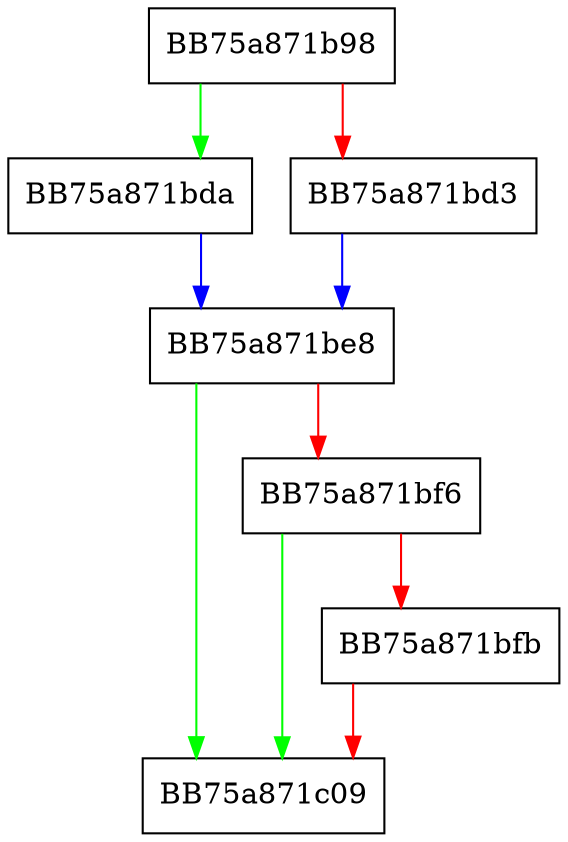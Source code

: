digraph ShouldExcludeDlpAnyFileExtension {
  node [shape="box"];
  graph [splines=ortho];
  BB75a871b98 -> BB75a871bda [color="green"];
  BB75a871b98 -> BB75a871bd3 [color="red"];
  BB75a871bd3 -> BB75a871be8 [color="blue"];
  BB75a871bda -> BB75a871be8 [color="blue"];
  BB75a871be8 -> BB75a871c09 [color="green"];
  BB75a871be8 -> BB75a871bf6 [color="red"];
  BB75a871bf6 -> BB75a871c09 [color="green"];
  BB75a871bf6 -> BB75a871bfb [color="red"];
  BB75a871bfb -> BB75a871c09 [color="red"];
}